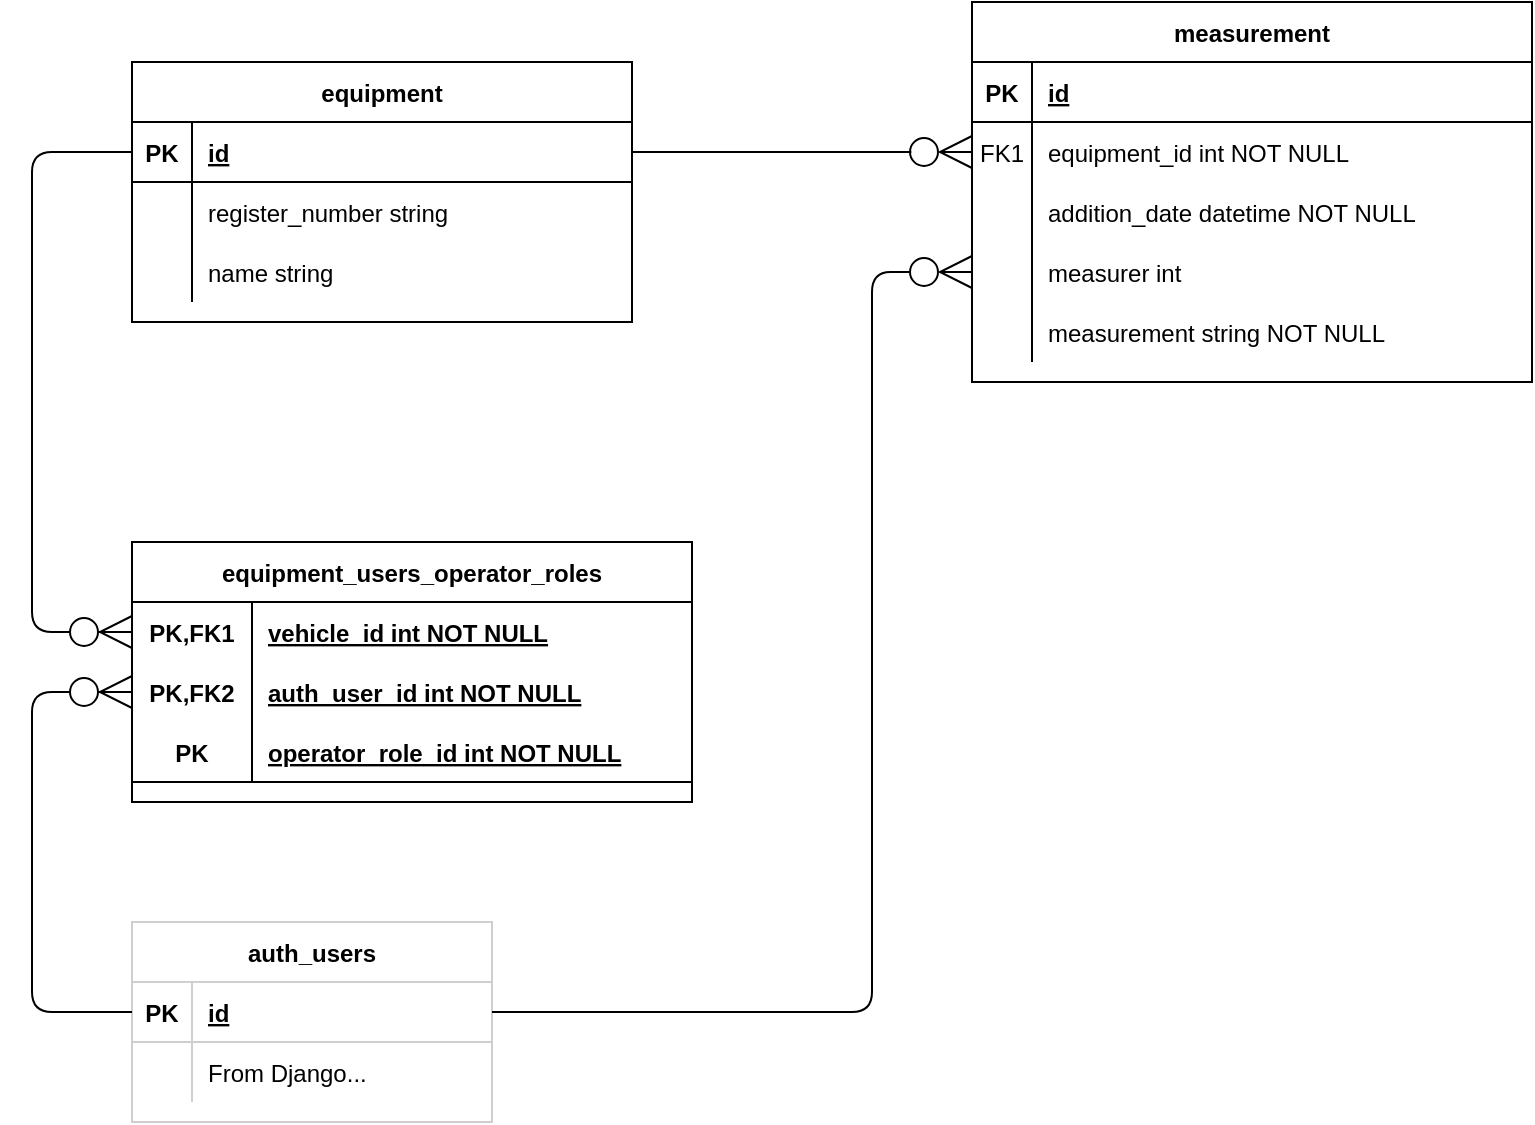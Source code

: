 <mxfile>
    <diagram id="R2lEEEUBdFMjLlhIrx00" name="Page-1">
        <mxGraphModel dx="630" dy="1094" grid="1" gridSize="10" guides="1" tooltips="1" connect="1" arrows="1" fold="1" page="1" pageScale="1" pageWidth="1169" pageHeight="827" math="0" shadow="0" extFonts="Permanent Marker^https://fonts.googleapis.com/css?family=Permanent+Marker">
            <root>
                <mxCell id="0"/>
                <mxCell id="1" parent="0"/>
                <mxCell id="FBjKR_wuvSFRhxHnxvWe-42" value="equipment" style="shape=table;startSize=30;container=1;collapsible=1;childLayout=tableLayout;fixedRows=1;rowLines=0;fontStyle=1;align=center;resizeLast=1;hachureGap=4;pointerEvents=0;" parent="1" vertex="1">
                    <mxGeometry x="190" y="100" width="250" height="130" as="geometry"/>
                </mxCell>
                <mxCell id="FBjKR_wuvSFRhxHnxvWe-43" value="" style="shape=partialRectangle;collapsible=0;dropTarget=0;pointerEvents=0;fillColor=none;top=0;left=0;bottom=1;right=0;points=[[0,0.5],[1,0.5]];portConstraint=eastwest;" parent="FBjKR_wuvSFRhxHnxvWe-42" vertex="1">
                    <mxGeometry y="30" width="250" height="30" as="geometry"/>
                </mxCell>
                <mxCell id="FBjKR_wuvSFRhxHnxvWe-44" value="PK" style="shape=partialRectangle;connectable=0;fillColor=none;top=0;left=0;bottom=0;right=0;fontStyle=1;overflow=hidden;" parent="FBjKR_wuvSFRhxHnxvWe-43" vertex="1">
                    <mxGeometry width="30" height="30" as="geometry">
                        <mxRectangle width="30" height="30" as="alternateBounds"/>
                    </mxGeometry>
                </mxCell>
                <mxCell id="FBjKR_wuvSFRhxHnxvWe-45" value="id" style="shape=partialRectangle;connectable=0;fillColor=none;top=0;left=0;bottom=0;right=0;align=left;spacingLeft=6;fontStyle=5;overflow=hidden;" parent="FBjKR_wuvSFRhxHnxvWe-43" vertex="1">
                    <mxGeometry x="30" width="220" height="30" as="geometry">
                        <mxRectangle width="220" height="30" as="alternateBounds"/>
                    </mxGeometry>
                </mxCell>
                <mxCell id="FBjKR_wuvSFRhxHnxvWe-46" value="" style="shape=partialRectangle;collapsible=0;dropTarget=0;pointerEvents=0;fillColor=none;top=0;left=0;bottom=0;right=0;points=[[0,0.5],[1,0.5]];portConstraint=eastwest;" parent="FBjKR_wuvSFRhxHnxvWe-42" vertex="1">
                    <mxGeometry y="60" width="250" height="30" as="geometry"/>
                </mxCell>
                <mxCell id="FBjKR_wuvSFRhxHnxvWe-47" value="" style="shape=partialRectangle;connectable=0;fillColor=none;top=0;left=0;bottom=0;right=0;editable=1;overflow=hidden;" parent="FBjKR_wuvSFRhxHnxvWe-46" vertex="1">
                    <mxGeometry width="30" height="30" as="geometry">
                        <mxRectangle width="30" height="30" as="alternateBounds"/>
                    </mxGeometry>
                </mxCell>
                <mxCell id="FBjKR_wuvSFRhxHnxvWe-48" value="register_number string" style="shape=partialRectangle;connectable=0;fillColor=none;top=0;left=0;bottom=0;right=0;align=left;spacingLeft=6;overflow=hidden;" parent="FBjKR_wuvSFRhxHnxvWe-46" vertex="1">
                    <mxGeometry x="30" width="220" height="30" as="geometry">
                        <mxRectangle width="220" height="30" as="alternateBounds"/>
                    </mxGeometry>
                </mxCell>
                <mxCell id="FBjKR_wuvSFRhxHnxvWe-49" value="" style="shape=partialRectangle;collapsible=0;dropTarget=0;pointerEvents=0;fillColor=none;top=0;left=0;bottom=0;right=0;points=[[0,0.5],[1,0.5]];portConstraint=eastwest;" parent="FBjKR_wuvSFRhxHnxvWe-42" vertex="1">
                    <mxGeometry y="90" width="250" height="30" as="geometry"/>
                </mxCell>
                <mxCell id="FBjKR_wuvSFRhxHnxvWe-50" value="" style="shape=partialRectangle;connectable=0;fillColor=none;top=0;left=0;bottom=0;right=0;editable=1;overflow=hidden;" parent="FBjKR_wuvSFRhxHnxvWe-49" vertex="1">
                    <mxGeometry width="30" height="30" as="geometry">
                        <mxRectangle width="30" height="30" as="alternateBounds"/>
                    </mxGeometry>
                </mxCell>
                <mxCell id="FBjKR_wuvSFRhxHnxvWe-51" value="name string" style="shape=partialRectangle;connectable=0;fillColor=none;top=0;left=0;bottom=0;right=0;align=left;spacingLeft=6;overflow=hidden;" parent="FBjKR_wuvSFRhxHnxvWe-49" vertex="1">
                    <mxGeometry x="30" width="220" height="30" as="geometry">
                        <mxRectangle width="220" height="30" as="alternateBounds"/>
                    </mxGeometry>
                </mxCell>
                <mxCell id="FBjKR_wuvSFRhxHnxvWe-69" value="auth_users" style="shape=table;startSize=30;container=1;collapsible=1;childLayout=tableLayout;fixedRows=1;rowLines=0;fontStyle=1;align=center;resizeLast=1;hachureGap=4;pointerEvents=0;strokeColor=#CFCFCF;" parent="1" vertex="1">
                    <mxGeometry x="190" y="530" width="180" height="100" as="geometry"/>
                </mxCell>
                <mxCell id="FBjKR_wuvSFRhxHnxvWe-70" value="" style="shape=partialRectangle;collapsible=0;dropTarget=0;pointerEvents=0;fillColor=none;top=0;left=0;bottom=1;right=0;points=[[0,0.5],[1,0.5]];portConstraint=eastwest;strokeColor=#CFCFCF;" parent="FBjKR_wuvSFRhxHnxvWe-69" vertex="1">
                    <mxGeometry y="30" width="180" height="30" as="geometry"/>
                </mxCell>
                <mxCell id="FBjKR_wuvSFRhxHnxvWe-71" value="PK" style="shape=partialRectangle;connectable=0;fillColor=none;top=0;left=0;bottom=0;right=0;fontStyle=1;overflow=hidden;strokeColor=#CFCFCF;" parent="FBjKR_wuvSFRhxHnxvWe-70" vertex="1">
                    <mxGeometry width="30" height="30" as="geometry">
                        <mxRectangle width="30" height="30" as="alternateBounds"/>
                    </mxGeometry>
                </mxCell>
                <mxCell id="FBjKR_wuvSFRhxHnxvWe-72" value="id" style="shape=partialRectangle;connectable=0;fillColor=none;top=0;left=0;bottom=0;right=0;align=left;spacingLeft=6;fontStyle=5;overflow=hidden;strokeColor=#CFCFCF;" parent="FBjKR_wuvSFRhxHnxvWe-70" vertex="1">
                    <mxGeometry x="30" width="150" height="30" as="geometry">
                        <mxRectangle width="150" height="30" as="alternateBounds"/>
                    </mxGeometry>
                </mxCell>
                <mxCell id="FBjKR_wuvSFRhxHnxvWe-73" value="" style="shape=partialRectangle;collapsible=0;dropTarget=0;pointerEvents=0;fillColor=none;top=0;left=0;bottom=0;right=0;points=[[0,0.5],[1,0.5]];portConstraint=eastwest;strokeColor=#CFCFCF;" parent="FBjKR_wuvSFRhxHnxvWe-69" vertex="1">
                    <mxGeometry y="60" width="180" height="30" as="geometry"/>
                </mxCell>
                <mxCell id="FBjKR_wuvSFRhxHnxvWe-74" value="" style="shape=partialRectangle;connectable=0;fillColor=none;top=0;left=0;bottom=0;right=0;editable=1;overflow=hidden;strokeColor=#CFCFCF;" parent="FBjKR_wuvSFRhxHnxvWe-73" vertex="1">
                    <mxGeometry width="30" height="30" as="geometry">
                        <mxRectangle width="30" height="30" as="alternateBounds"/>
                    </mxGeometry>
                </mxCell>
                <mxCell id="FBjKR_wuvSFRhxHnxvWe-75" value="From Django..." style="shape=partialRectangle;connectable=0;fillColor=none;top=0;left=0;bottom=0;right=0;align=left;spacingLeft=6;overflow=hidden;strokeColor=#CFCFCF;" parent="FBjKR_wuvSFRhxHnxvWe-73" vertex="1">
                    <mxGeometry x="30" width="150" height="30" as="geometry">
                        <mxRectangle width="150" height="30" as="alternateBounds"/>
                    </mxGeometry>
                </mxCell>
                <mxCell id="FBjKR_wuvSFRhxHnxvWe-121" value="equipment_users_operator_roles" style="shape=table;startSize=30;container=1;collapsible=1;childLayout=tableLayout;fixedRows=1;rowLines=0;fontStyle=1;align=center;resizeLast=1;hachureGap=4;pointerEvents=0;strokeColor=#000000;" parent="1" vertex="1">
                    <mxGeometry x="190" y="340" width="280" height="130" as="geometry"/>
                </mxCell>
                <mxCell id="FBjKR_wuvSFRhxHnxvWe-122" value="" style="shape=partialRectangle;collapsible=0;dropTarget=0;pointerEvents=0;fillColor=none;top=0;left=0;bottom=0;right=0;points=[[0,0.5],[1,0.5]];portConstraint=eastwest;" parent="FBjKR_wuvSFRhxHnxvWe-121" vertex="1">
                    <mxGeometry y="30" width="280" height="30" as="geometry"/>
                </mxCell>
                <mxCell id="FBjKR_wuvSFRhxHnxvWe-123" value="PK,FK1" style="shape=partialRectangle;connectable=0;fillColor=none;top=0;left=0;bottom=0;right=0;fontStyle=1;overflow=hidden;" parent="FBjKR_wuvSFRhxHnxvWe-122" vertex="1">
                    <mxGeometry width="60" height="30" as="geometry">
                        <mxRectangle width="60" height="30" as="alternateBounds"/>
                    </mxGeometry>
                </mxCell>
                <mxCell id="FBjKR_wuvSFRhxHnxvWe-124" value="vehicle_id int NOT NULL" style="shape=partialRectangle;connectable=0;fillColor=none;top=0;left=0;bottom=0;right=0;align=left;spacingLeft=6;fontStyle=5;overflow=hidden;" parent="FBjKR_wuvSFRhxHnxvWe-122" vertex="1">
                    <mxGeometry x="60" width="220" height="30" as="geometry">
                        <mxRectangle width="220" height="30" as="alternateBounds"/>
                    </mxGeometry>
                </mxCell>
                <mxCell id="FBjKR_wuvSFRhxHnxvWe-125" value="" style="shape=partialRectangle;collapsible=0;dropTarget=0;pointerEvents=0;fillColor=none;top=0;left=0;bottom=1;right=0;points=[[0,0.5],[1,0.5]];portConstraint=eastwest;strokeColor=none;" parent="FBjKR_wuvSFRhxHnxvWe-121" vertex="1">
                    <mxGeometry y="60" width="280" height="30" as="geometry"/>
                </mxCell>
                <mxCell id="FBjKR_wuvSFRhxHnxvWe-126" value="PK,FK2" style="shape=partialRectangle;connectable=0;fillColor=none;top=0;left=0;bottom=0;right=0;fontStyle=1;overflow=hidden;" parent="FBjKR_wuvSFRhxHnxvWe-125" vertex="1">
                    <mxGeometry width="60" height="30" as="geometry">
                        <mxRectangle width="60" height="30" as="alternateBounds"/>
                    </mxGeometry>
                </mxCell>
                <mxCell id="FBjKR_wuvSFRhxHnxvWe-127" value="auth_user_id int NOT NULL" style="shape=partialRectangle;connectable=0;fillColor=none;top=0;left=0;bottom=0;right=0;align=left;spacingLeft=6;fontStyle=5;overflow=hidden;" parent="FBjKR_wuvSFRhxHnxvWe-125" vertex="1">
                    <mxGeometry x="60" width="220" height="30" as="geometry">
                        <mxRectangle width="220" height="30" as="alternateBounds"/>
                    </mxGeometry>
                </mxCell>
                <mxCell id="FBjKR_wuvSFRhxHnxvWe-137" value="" style="shape=partialRectangle;collapsible=0;dropTarget=0;pointerEvents=0;fillColor=none;top=0;left=0;bottom=1;right=0;points=[[0,0.5],[1,0.5]];portConstraint=eastwest;strokeColor=default;perimeterSpacing=0;" parent="FBjKR_wuvSFRhxHnxvWe-121" vertex="1">
                    <mxGeometry y="90" width="280" height="30" as="geometry"/>
                </mxCell>
                <mxCell id="FBjKR_wuvSFRhxHnxvWe-138" value="PK" style="shape=partialRectangle;connectable=0;fillColor=none;top=0;left=0;bottom=0;right=0;fontStyle=1;overflow=hidden;" parent="FBjKR_wuvSFRhxHnxvWe-137" vertex="1">
                    <mxGeometry width="60" height="30" as="geometry">
                        <mxRectangle width="60" height="30" as="alternateBounds"/>
                    </mxGeometry>
                </mxCell>
                <mxCell id="FBjKR_wuvSFRhxHnxvWe-139" value="operator_role_id int NOT NULL" style="shape=partialRectangle;connectable=0;fillColor=none;top=0;left=0;bottom=0;right=0;align=left;spacingLeft=6;fontStyle=5;overflow=hidden;" parent="FBjKR_wuvSFRhxHnxvWe-137" vertex="1">
                    <mxGeometry x="60" width="220" height="30" as="geometry">
                        <mxRectangle width="220" height="30" as="alternateBounds"/>
                    </mxGeometry>
                </mxCell>
                <mxCell id="FBjKR_wuvSFRhxHnxvWe-156" value="" style="edgeStyle=orthogonalEdgeStyle;fontSize=12;html=1;endArrow=ERzeroToMany;endFill=1;startSize=14;endSize=14;sourcePerimeterSpacing=8;targetPerimeterSpacing=8;entryX=0;entryY=0.5;entryDx=0;entryDy=0;exitX=0;exitY=0.5;exitDx=0;exitDy=0;anchorPointDirection=1;orthogonalLoop=0;snapToPoint=0;noJump=0;flowAnimation=0;ignoreEdge=0;orthogonal=0;comic=0;jiggle=17;arcSize=20;" parent="1" source="FBjKR_wuvSFRhxHnxvWe-43" target="FBjKR_wuvSFRhxHnxvWe-122" edge="1">
                    <mxGeometry width="100" height="100" relative="1" as="geometry">
                        <mxPoint x="180" y="265" as="sourcePoint"/>
                        <mxPoint x="60" y="290" as="targetPoint"/>
                        <Array as="points">
                            <mxPoint x="140" y="145"/>
                            <mxPoint x="140" y="385"/>
                        </Array>
                    </mxGeometry>
                </mxCell>
                <mxCell id="FBjKR_wuvSFRhxHnxvWe-153" value="" style="edgeStyle=orthogonalEdgeStyle;fontSize=12;html=1;endArrow=ERzeroToMany;endFill=1;startSize=14;endSize=14;sourcePerimeterSpacing=8;targetPerimeterSpacing=8;entryX=0;entryY=0.5;entryDx=0;entryDy=0;exitX=0;exitY=0.5;exitDx=0;exitDy=0;anchorPointDirection=1;orthogonalLoop=0;snapToPoint=0;noJump=0;flowAnimation=0;ignoreEdge=0;orthogonal=0;comic=0;jiggle=17;perimeterSpacing=0;" parent="1" source="FBjKR_wuvSFRhxHnxvWe-70" target="FBjKR_wuvSFRhxHnxvWe-125" edge="1">
                    <mxGeometry width="100" height="100" relative="1" as="geometry">
                        <mxPoint x="470" y="470" as="sourcePoint"/>
                        <mxPoint x="190" y="385" as="targetPoint"/>
                        <Array as="points">
                            <mxPoint x="140" y="575"/>
                            <mxPoint x="140" y="415"/>
                        </Array>
                    </mxGeometry>
                </mxCell>
                <mxCell id="2" value="measurement" style="shape=table;startSize=30;container=1;collapsible=1;childLayout=tableLayout;fixedRows=1;rowLines=0;fontStyle=1;align=center;resizeLast=1;hachureGap=4;pointerEvents=0;" parent="1" vertex="1">
                    <mxGeometry x="610" y="70" width="280" height="190" as="geometry"/>
                </mxCell>
                <mxCell id="3" value="" style="shape=partialRectangle;collapsible=0;dropTarget=0;pointerEvents=0;fillColor=none;top=0;left=0;bottom=1;right=0;points=[[0,0.5],[1,0.5]];portConstraint=eastwest;" parent="2" vertex="1">
                    <mxGeometry y="30" width="280" height="30" as="geometry"/>
                </mxCell>
                <mxCell id="4" value="PK" style="shape=partialRectangle;connectable=0;fillColor=none;top=0;left=0;bottom=0;right=0;fontStyle=1;overflow=hidden;" parent="3" vertex="1">
                    <mxGeometry width="30" height="30" as="geometry">
                        <mxRectangle width="30" height="30" as="alternateBounds"/>
                    </mxGeometry>
                </mxCell>
                <mxCell id="5" value="id" style="shape=partialRectangle;connectable=0;fillColor=none;top=0;left=0;bottom=0;right=0;align=left;spacingLeft=6;fontStyle=5;overflow=hidden;" parent="3" vertex="1">
                    <mxGeometry x="30" width="250" height="30" as="geometry">
                        <mxRectangle width="250" height="30" as="alternateBounds"/>
                    </mxGeometry>
                </mxCell>
                <mxCell id="6" value="" style="shape=partialRectangle;collapsible=0;dropTarget=0;pointerEvents=0;fillColor=none;top=0;left=0;bottom=0;right=0;points=[[0,0.5],[1,0.5]];portConstraint=eastwest;" parent="2" vertex="1">
                    <mxGeometry y="60" width="280" height="30" as="geometry"/>
                </mxCell>
                <mxCell id="7" value="FK1" style="shape=partialRectangle;connectable=0;fillColor=none;top=0;left=0;bottom=0;right=0;editable=1;overflow=hidden;" parent="6" vertex="1">
                    <mxGeometry width="30" height="30" as="geometry">
                        <mxRectangle width="30" height="30" as="alternateBounds"/>
                    </mxGeometry>
                </mxCell>
                <mxCell id="8" value="equipment_id int NOT NULL" style="shape=partialRectangle;connectable=0;fillColor=none;top=0;left=0;bottom=0;right=0;align=left;spacingLeft=6;overflow=hidden;" parent="6" vertex="1">
                    <mxGeometry x="30" width="250" height="30" as="geometry">
                        <mxRectangle width="250" height="30" as="alternateBounds"/>
                    </mxGeometry>
                </mxCell>
                <mxCell id="12" value="" style="shape=partialRectangle;collapsible=0;dropTarget=0;pointerEvents=0;fillColor=none;top=0;left=0;bottom=0;right=0;points=[[0,0.5],[1,0.5]];portConstraint=eastwest;" parent="2" vertex="1">
                    <mxGeometry y="90" width="280" height="30" as="geometry"/>
                </mxCell>
                <mxCell id="13" value="" style="shape=partialRectangle;connectable=0;fillColor=none;top=0;left=0;bottom=0;right=0;editable=1;overflow=hidden;" parent="12" vertex="1">
                    <mxGeometry width="30" height="30" as="geometry">
                        <mxRectangle width="30" height="30" as="alternateBounds"/>
                    </mxGeometry>
                </mxCell>
                <mxCell id="14" value="addition_date datetime NOT NULL" style="shape=partialRectangle;connectable=0;fillColor=none;top=0;left=0;bottom=0;right=0;align=left;spacingLeft=6;overflow=hidden;" parent="12" vertex="1">
                    <mxGeometry x="30" width="250" height="30" as="geometry">
                        <mxRectangle width="250" height="30" as="alternateBounds"/>
                    </mxGeometry>
                </mxCell>
                <mxCell id="22" value="" style="shape=partialRectangle;collapsible=0;dropTarget=0;pointerEvents=0;fillColor=none;top=0;left=0;bottom=0;right=0;points=[[0,0.5],[1,0.5]];portConstraint=eastwest;" parent="2" vertex="1">
                    <mxGeometry y="120" width="280" height="30" as="geometry"/>
                </mxCell>
                <mxCell id="23" value="   " style="shape=partialRectangle;connectable=0;fillColor=none;top=0;left=0;bottom=0;right=0;editable=1;overflow=hidden;" parent="22" vertex="1">
                    <mxGeometry width="30" height="30" as="geometry">
                        <mxRectangle width="30" height="30" as="alternateBounds"/>
                    </mxGeometry>
                </mxCell>
                <mxCell id="24" value="measurer int" style="shape=partialRectangle;connectable=0;fillColor=none;top=0;left=0;bottom=0;right=0;align=left;spacingLeft=6;overflow=hidden;" parent="22" vertex="1">
                    <mxGeometry x="30" width="250" height="30" as="geometry">
                        <mxRectangle width="250" height="30" as="alternateBounds"/>
                    </mxGeometry>
                </mxCell>
                <mxCell id="19" value="" style="shape=partialRectangle;collapsible=0;dropTarget=0;pointerEvents=0;fillColor=none;top=0;left=0;bottom=0;right=0;points=[[0,0.5],[1,0.5]];portConstraint=eastwest;" parent="2" vertex="1">
                    <mxGeometry y="150" width="280" height="30" as="geometry"/>
                </mxCell>
                <mxCell id="20" value="" style="shape=partialRectangle;connectable=0;fillColor=none;top=0;left=0;bottom=0;right=0;editable=1;overflow=hidden;" parent="19" vertex="1">
                    <mxGeometry width="30" height="30" as="geometry">
                        <mxRectangle width="30" height="30" as="alternateBounds"/>
                    </mxGeometry>
                </mxCell>
                <mxCell id="21" value="measurement string NOT NULL" style="shape=partialRectangle;connectable=0;fillColor=none;top=0;left=0;bottom=0;right=0;align=left;spacingLeft=6;overflow=hidden;" parent="19" vertex="1">
                    <mxGeometry x="30" width="250" height="30" as="geometry">
                        <mxRectangle width="250" height="30" as="alternateBounds"/>
                    </mxGeometry>
                </mxCell>
                <mxCell id="18" style="edgeStyle=entityRelationEdgeStyle;html=1;exitX=0;exitY=0.5;exitDx=0;exitDy=0;entryX=1;entryY=0.5;entryDx=0;entryDy=0;endArrow=none;endFill=0;startArrow=ERzeroToMany;startFill=0;endSize=14;startSize=14;" parent="1" source="6" target="FBjKR_wuvSFRhxHnxvWe-43" edge="1">
                    <mxGeometry relative="1" as="geometry"/>
                </mxCell>
                <mxCell id="25" style="edgeStyle=elbowEdgeStyle;html=1;entryX=1;entryY=0.5;entryDx=0;entryDy=0;exitX=0;exitY=0.5;exitDx=0;exitDy=0;endArrow=none;endFill=0;startArrow=ERzeroToMany;startFill=0;startSize=14;" edge="1" parent="1" source="22" target="FBjKR_wuvSFRhxHnxvWe-70">
                    <mxGeometry relative="1" as="geometry">
                        <Array as="points">
                            <mxPoint x="560" y="390"/>
                        </Array>
                    </mxGeometry>
                </mxCell>
            </root>
        </mxGraphModel>
    </diagram>
</mxfile>